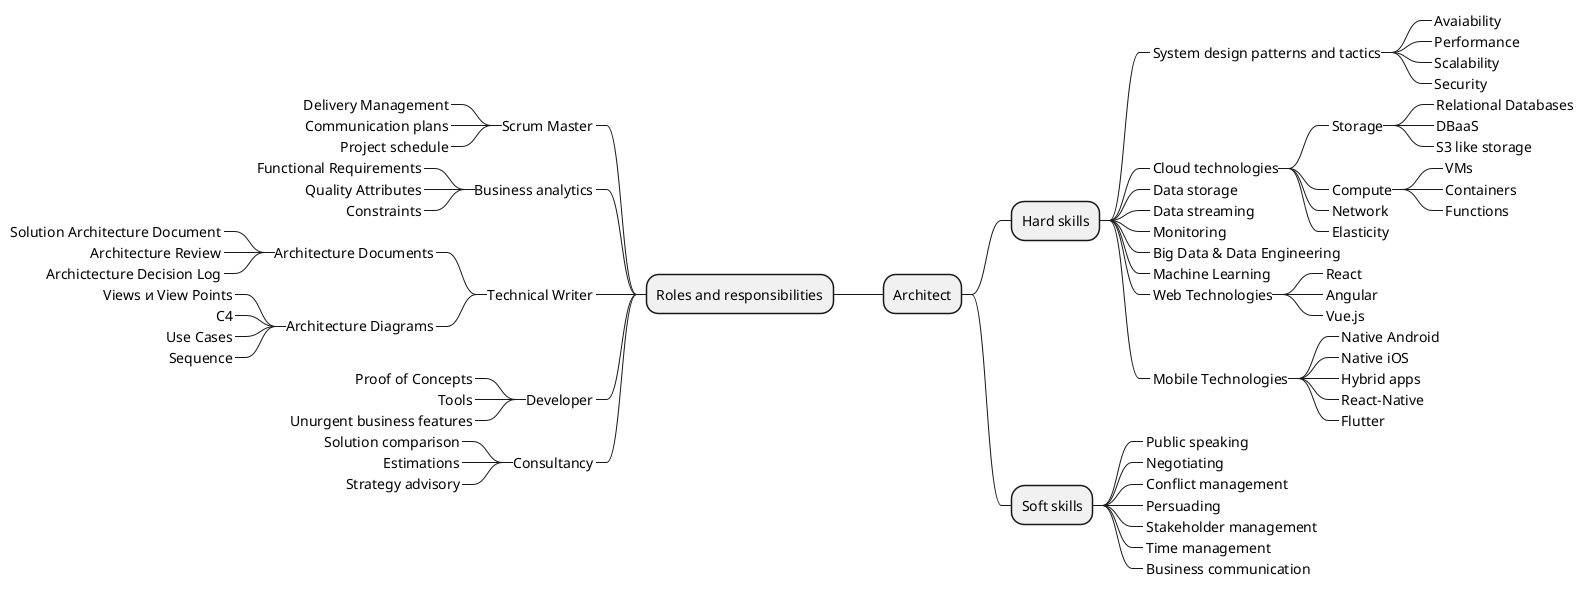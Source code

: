 @startmindmap
* Architect

right side 

** Hard skills
***_ System design patterns and tactics
****_ Avaiability
****_ Performance
****_ Scalability
****_ Security
***_ Cloud technologies
****_ Storage
*****_ Relational Databases
*****_ DBaaS
*****_ S3 like storage
****_ Compute
*****_ VMs
*****_ Containers
*****_ Functions
****_ Network
****_ Elasticity
***_ Data storage
***_ Data streaming
***_ Monitoring
***_ Big Data & Data Engineering
***_ Machine Learning
***_ Web Technologies
****_ React
****_ Angular
****_ Vue.js
***_ Mobile Technologies
****_ Native Android
****_ Native iOS
****_ Hybrid apps
****_ React-Native
****_ Flutter

** Soft skills
***_ Public speaking
***_ Negotiating
***_ Conflict management
***_ Persuading
***_ Stakeholder management
***_ Time management
***_ Business communication

left side 

** Roles and responsibilities
***_ Scrum Master
****_ Delivery Management
****_ Communication plans
****_ Project schedule
***_ Business analytics
****_ Functional Requirements
****_ Quality Attributes
****_ Constraints
***_ Technical Writer
****_ Architecture Documents
*****_ Solution Architecture Document
*****_ Architecture Review
*****_ Archictecture Decision Log
****_ Architecture Diagrams
*****_ Views и View Points
*****_ C4
*****_ Use Cases
*****_ Sequence
***_ Developer
****_ Proof of Concepts
****_ Tools
****_ Unurgent business features
***_ Consultancy
****_ Solution comparison
****_ Estimations
****_ Strategy advisory


@endmindmap
